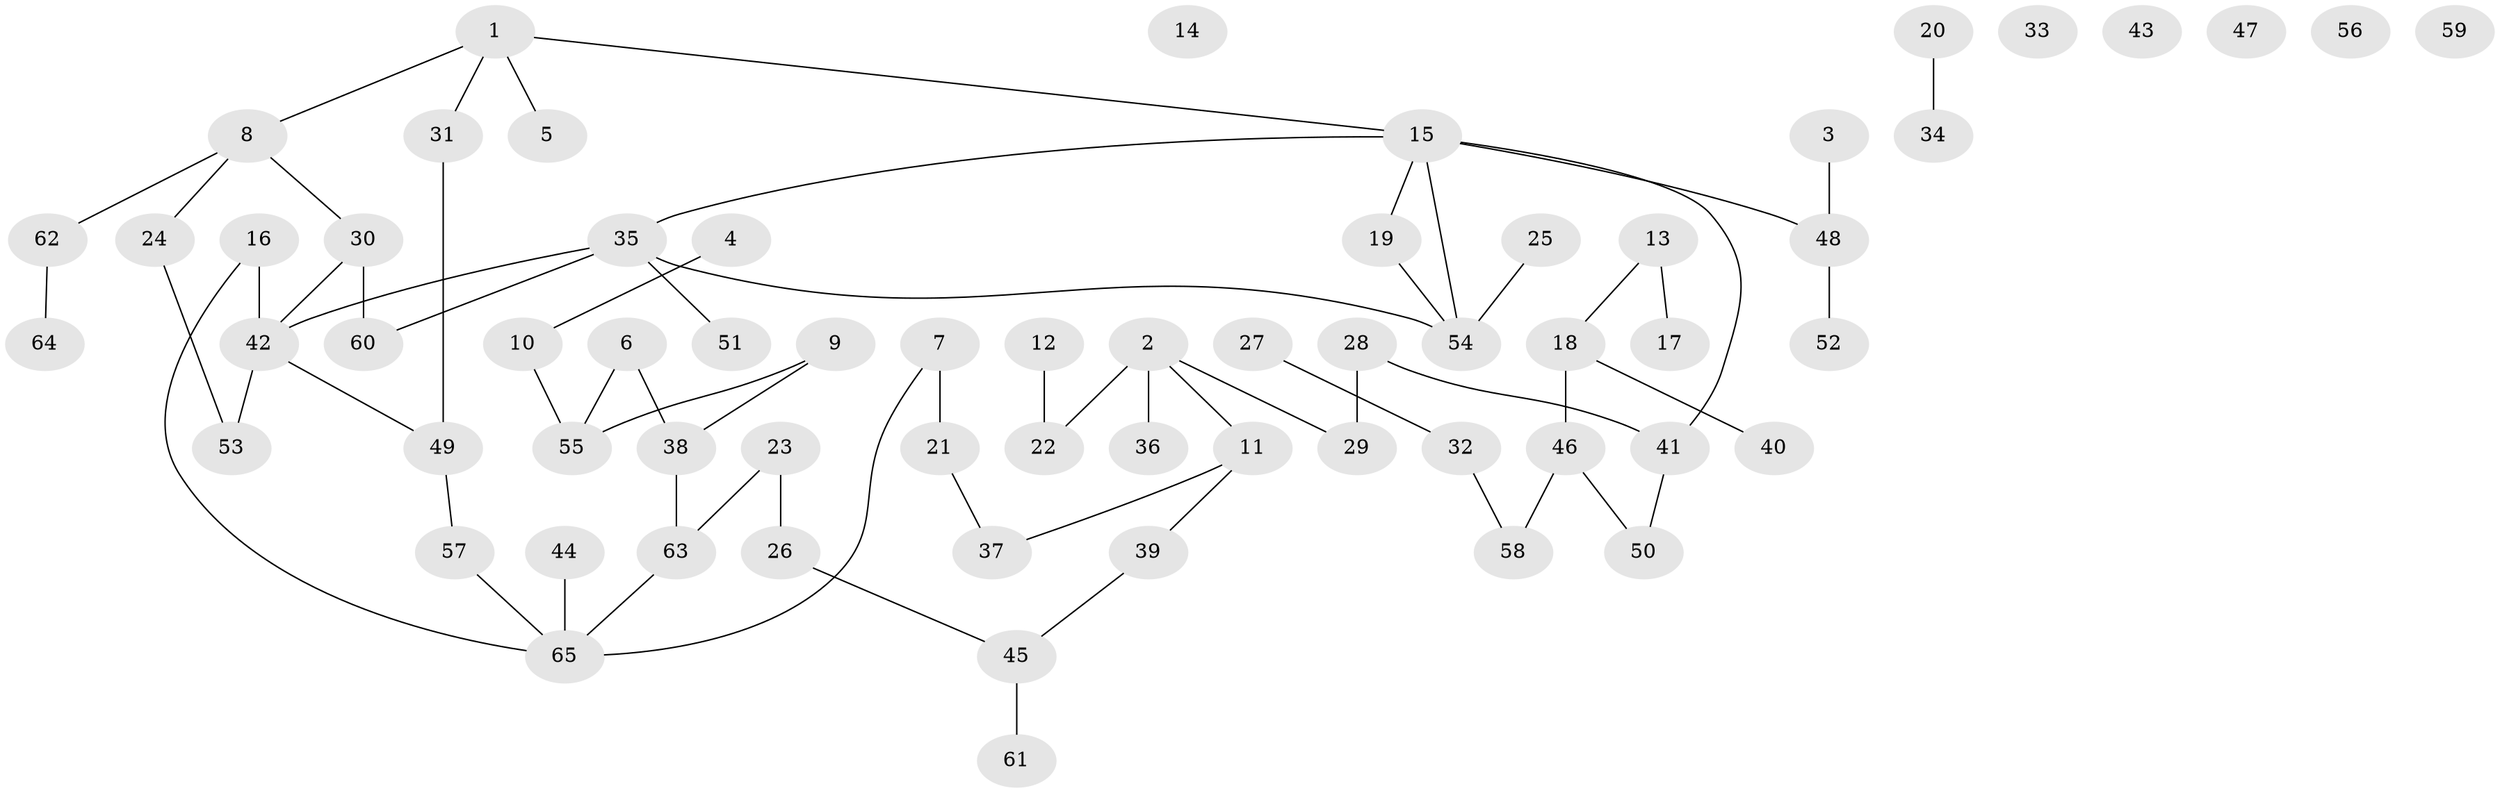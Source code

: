 // Generated by graph-tools (version 1.1) at 2025/49/03/09/25 03:49:12]
// undirected, 65 vertices, 67 edges
graph export_dot {
graph [start="1"]
  node [color=gray90,style=filled];
  1;
  2;
  3;
  4;
  5;
  6;
  7;
  8;
  9;
  10;
  11;
  12;
  13;
  14;
  15;
  16;
  17;
  18;
  19;
  20;
  21;
  22;
  23;
  24;
  25;
  26;
  27;
  28;
  29;
  30;
  31;
  32;
  33;
  34;
  35;
  36;
  37;
  38;
  39;
  40;
  41;
  42;
  43;
  44;
  45;
  46;
  47;
  48;
  49;
  50;
  51;
  52;
  53;
  54;
  55;
  56;
  57;
  58;
  59;
  60;
  61;
  62;
  63;
  64;
  65;
  1 -- 5;
  1 -- 8;
  1 -- 15;
  1 -- 31;
  2 -- 11;
  2 -- 22;
  2 -- 29;
  2 -- 36;
  3 -- 48;
  4 -- 10;
  6 -- 38;
  6 -- 55;
  7 -- 21;
  7 -- 65;
  8 -- 24;
  8 -- 30;
  8 -- 62;
  9 -- 38;
  9 -- 55;
  10 -- 55;
  11 -- 37;
  11 -- 39;
  12 -- 22;
  13 -- 17;
  13 -- 18;
  15 -- 19;
  15 -- 35;
  15 -- 41;
  15 -- 48;
  15 -- 54;
  16 -- 42;
  16 -- 65;
  18 -- 40;
  18 -- 46;
  19 -- 54;
  20 -- 34;
  21 -- 37;
  23 -- 26;
  23 -- 63;
  24 -- 53;
  25 -- 54;
  26 -- 45;
  27 -- 32;
  28 -- 29;
  28 -- 41;
  30 -- 42;
  30 -- 60;
  31 -- 49;
  32 -- 58;
  35 -- 42;
  35 -- 51;
  35 -- 54;
  35 -- 60;
  38 -- 63;
  39 -- 45;
  41 -- 50;
  42 -- 49;
  42 -- 53;
  44 -- 65;
  45 -- 61;
  46 -- 50;
  46 -- 58;
  48 -- 52;
  49 -- 57;
  57 -- 65;
  62 -- 64;
  63 -- 65;
}
